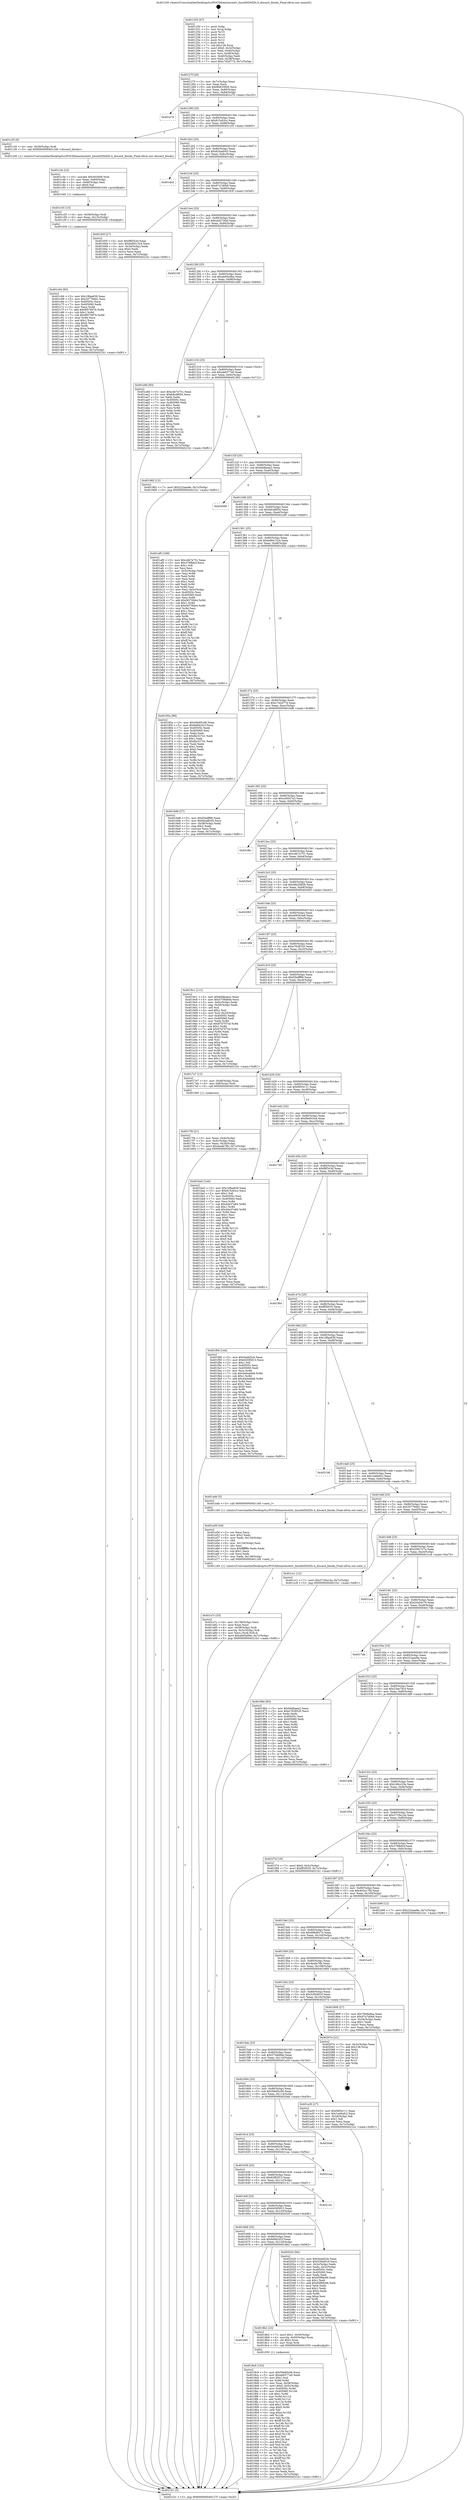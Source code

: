 digraph "0x401250" {
  label = "0x401250 (/mnt/c/Users/mathe/Desktop/tcc/POCII/binaries/extr_linuxfsf2fsf2fs.h_discard_blocks_Final-ollvm.out::main(0))"
  labelloc = "t"
  node[shape=record]

  Entry [label="",width=0.3,height=0.3,shape=circle,fillcolor=black,style=filled]
  "0x40127f" [label="{
     0x40127f [26]\l
     | [instrs]\l
     &nbsp;&nbsp;0x40127f \<+3\>: mov -0x7c(%rbp),%eax\l
     &nbsp;&nbsp;0x401282 \<+2\>: mov %eax,%ecx\l
     &nbsp;&nbsp;0x401284 \<+6\>: sub $0x8b833926,%ecx\l
     &nbsp;&nbsp;0x40128a \<+3\>: mov %eax,-0x80(%rbp)\l
     &nbsp;&nbsp;0x40128d \<+6\>: mov %ecx,-0x84(%rbp)\l
     &nbsp;&nbsp;0x401293 \<+6\>: je 0000000000401e70 \<main+0xc20\>\l
  }"]
  "0x401e70" [label="{
     0x401e70\l
  }", style=dashed]
  "0x401299" [label="{
     0x401299 [25]\l
     | [instrs]\l
     &nbsp;&nbsp;0x401299 \<+5\>: jmp 000000000040129e \<main+0x4e\>\l
     &nbsp;&nbsp;0x40129e \<+3\>: mov -0x80(%rbp),%eax\l
     &nbsp;&nbsp;0x4012a1 \<+5\>: sub $0x915c63cc,%eax\l
     &nbsp;&nbsp;0x4012a6 \<+6\>: mov %eax,-0x88(%rbp)\l
     &nbsp;&nbsp;0x4012ac \<+6\>: je 0000000000401c35 \<main+0x9e5\>\l
  }"]
  Exit [label="",width=0.3,height=0.3,shape=circle,fillcolor=black,style=filled,peripheries=2]
  "0x401c35" [label="{
     0x401c35 [9]\l
     | [instrs]\l
     &nbsp;&nbsp;0x401c35 \<+4\>: mov -0x58(%rbp),%rdi\l
     &nbsp;&nbsp;0x401c39 \<+5\>: call 0000000000401240 \<discard_blocks\>\l
     | [calls]\l
     &nbsp;&nbsp;0x401240 \{1\} (/mnt/c/Users/mathe/Desktop/tcc/POCII/binaries/extr_linuxfsf2fsf2fs.h_discard_blocks_Final-ollvm.out::discard_blocks)\l
  }"]
  "0x4012b2" [label="{
     0x4012b2 [25]\l
     | [instrs]\l
     &nbsp;&nbsp;0x4012b2 \<+5\>: jmp 00000000004012b7 \<main+0x67\>\l
     &nbsp;&nbsp;0x4012b7 \<+3\>: mov -0x80(%rbp),%eax\l
     &nbsp;&nbsp;0x4012ba \<+5\>: sub $0x924ad043,%eax\l
     &nbsp;&nbsp;0x4012bf \<+6\>: mov %eax,-0x8c(%rbp)\l
     &nbsp;&nbsp;0x4012c5 \<+6\>: je 0000000000401de2 \<main+0xb92\>\l
  }"]
  "0x401c64" [label="{
     0x401c64 [93]\l
     | [instrs]\l
     &nbsp;&nbsp;0x401c64 \<+5\>: mov $0x19faa839,%eax\l
     &nbsp;&nbsp;0x401c69 \<+5\>: mov $0x20778dd1,%esi\l
     &nbsp;&nbsp;0x401c6e \<+7\>: mov 0x40505c,%ecx\l
     &nbsp;&nbsp;0x401c75 \<+7\>: mov 0x405060,%edx\l
     &nbsp;&nbsp;0x401c7c \<+3\>: mov %ecx,%r8d\l
     &nbsp;&nbsp;0x401c7f \<+7\>: add $0xf957097b,%r8d\l
     &nbsp;&nbsp;0x401c86 \<+4\>: sub $0x1,%r8d\l
     &nbsp;&nbsp;0x401c8a \<+7\>: sub $0xf957097b,%r8d\l
     &nbsp;&nbsp;0x401c91 \<+4\>: imul %r8d,%ecx\l
     &nbsp;&nbsp;0x401c95 \<+3\>: and $0x1,%ecx\l
     &nbsp;&nbsp;0x401c98 \<+3\>: cmp $0x0,%ecx\l
     &nbsp;&nbsp;0x401c9b \<+4\>: sete %r9b\l
     &nbsp;&nbsp;0x401c9f \<+3\>: cmp $0xa,%edx\l
     &nbsp;&nbsp;0x401ca2 \<+4\>: setl %r10b\l
     &nbsp;&nbsp;0x401ca6 \<+3\>: mov %r9b,%r11b\l
     &nbsp;&nbsp;0x401ca9 \<+3\>: and %r10b,%r11b\l
     &nbsp;&nbsp;0x401cac \<+3\>: xor %r10b,%r9b\l
     &nbsp;&nbsp;0x401caf \<+3\>: or %r9b,%r11b\l
     &nbsp;&nbsp;0x401cb2 \<+4\>: test $0x1,%r11b\l
     &nbsp;&nbsp;0x401cb6 \<+3\>: cmovne %esi,%eax\l
     &nbsp;&nbsp;0x401cb9 \<+3\>: mov %eax,-0x7c(%rbp)\l
     &nbsp;&nbsp;0x401cbc \<+5\>: jmp 00000000004021b1 \<main+0xf61\>\l
  }"]
  "0x401de2" [label="{
     0x401de2\l
  }", style=dashed]
  "0x4012cb" [label="{
     0x4012cb [25]\l
     | [instrs]\l
     &nbsp;&nbsp;0x4012cb \<+5\>: jmp 00000000004012d0 \<main+0x80\>\l
     &nbsp;&nbsp;0x4012d0 \<+3\>: mov -0x80(%rbp),%eax\l
     &nbsp;&nbsp;0x4012d3 \<+5\>: sub $0x97a7d0b9,%eax\l
     &nbsp;&nbsp;0x4012d8 \<+6\>: mov %eax,-0x90(%rbp)\l
     &nbsp;&nbsp;0x4012de \<+6\>: je 000000000040183f \<main+0x5ef\>\l
  }"]
  "0x401c55" [label="{
     0x401c55 [15]\l
     | [instrs]\l
     &nbsp;&nbsp;0x401c55 \<+4\>: mov -0x58(%rbp),%rdi\l
     &nbsp;&nbsp;0x401c59 \<+6\>: mov %eax,-0x13c(%rbp)\l
     &nbsp;&nbsp;0x401c5f \<+5\>: call 0000000000401030 \<free@plt\>\l
     | [calls]\l
     &nbsp;&nbsp;0x401030 \{1\} (unknown)\l
  }"]
  "0x40183f" [label="{
     0x40183f [27]\l
     | [instrs]\l
     &nbsp;&nbsp;0x40183f \<+5\>: mov $0xf8f343d,%eax\l
     &nbsp;&nbsp;0x401844 \<+5\>: mov $0xbd941324,%ecx\l
     &nbsp;&nbsp;0x401849 \<+3\>: mov -0x34(%rbp),%edx\l
     &nbsp;&nbsp;0x40184c \<+3\>: cmp $0x0,%edx\l
     &nbsp;&nbsp;0x40184f \<+3\>: cmove %ecx,%eax\l
     &nbsp;&nbsp;0x401852 \<+3\>: mov %eax,-0x7c(%rbp)\l
     &nbsp;&nbsp;0x401855 \<+5\>: jmp 00000000004021b1 \<main+0xf61\>\l
  }"]
  "0x4012e4" [label="{
     0x4012e4 [25]\l
     | [instrs]\l
     &nbsp;&nbsp;0x4012e4 \<+5\>: jmp 00000000004012e9 \<main+0x99\>\l
     &nbsp;&nbsp;0x4012e9 \<+3\>: mov -0x80(%rbp),%eax\l
     &nbsp;&nbsp;0x4012ec \<+5\>: sub $0xa4427d4d,%eax\l
     &nbsp;&nbsp;0x4012f1 \<+6\>: mov %eax,-0x94(%rbp)\l
     &nbsp;&nbsp;0x4012f7 \<+6\>: je 000000000040216f \<main+0xf1f\>\l
  }"]
  "0x401c3e" [label="{
     0x401c3e [23]\l
     | [instrs]\l
     &nbsp;&nbsp;0x401c3e \<+10\>: movabs $0x4030d6,%rdi\l
     &nbsp;&nbsp;0x401c48 \<+3\>: mov %eax,-0x60(%rbp)\l
     &nbsp;&nbsp;0x401c4b \<+3\>: mov -0x60(%rbp),%esi\l
     &nbsp;&nbsp;0x401c4e \<+2\>: mov $0x0,%al\l
     &nbsp;&nbsp;0x401c50 \<+5\>: call 0000000000401040 \<printf@plt\>\l
     | [calls]\l
     &nbsp;&nbsp;0x401040 \{1\} (unknown)\l
  }"]
  "0x40216f" [label="{
     0x40216f\l
  }", style=dashed]
  "0x4012fd" [label="{
     0x4012fd [25]\l
     | [instrs]\l
     &nbsp;&nbsp;0x4012fd \<+5\>: jmp 0000000000401302 \<main+0xb2\>\l
     &nbsp;&nbsp;0x401302 \<+3\>: mov -0x80(%rbp),%eax\l
     &nbsp;&nbsp;0x401305 \<+5\>: sub $0xab05a0be,%eax\l
     &nbsp;&nbsp;0x40130a \<+6\>: mov %eax,-0x98(%rbp)\l
     &nbsp;&nbsp;0x401310 \<+6\>: je 0000000000401a9d \<main+0x84d\>\l
  }"]
  "0x401a7c" [label="{
     0x401a7c [33]\l
     | [instrs]\l
     &nbsp;&nbsp;0x401a7c \<+6\>: mov -0x138(%rbp),%ecx\l
     &nbsp;&nbsp;0x401a82 \<+3\>: imul %eax,%ecx\l
     &nbsp;&nbsp;0x401a85 \<+4\>: mov -0x58(%rbp),%rdi\l
     &nbsp;&nbsp;0x401a89 \<+4\>: movslq -0x5c(%rbp),%r8\l
     &nbsp;&nbsp;0x401a8d \<+4\>: mov %ecx,(%rdi,%r8,4)\l
     &nbsp;&nbsp;0x401a91 \<+7\>: movl $0xab05a0be,-0x7c(%rbp)\l
     &nbsp;&nbsp;0x401a98 \<+5\>: jmp 00000000004021b1 \<main+0xf61\>\l
  }"]
  "0x401a9d" [label="{
     0x401a9d [83]\l
     | [instrs]\l
     &nbsp;&nbsp;0x401a9d \<+5\>: mov $0xcdb7e751,%eax\l
     &nbsp;&nbsp;0x401aa2 \<+5\>: mov $0xb9cd6f54,%ecx\l
     &nbsp;&nbsp;0x401aa7 \<+2\>: xor %edx,%edx\l
     &nbsp;&nbsp;0x401aa9 \<+7\>: mov 0x40505c,%esi\l
     &nbsp;&nbsp;0x401ab0 \<+7\>: mov 0x405060,%edi\l
     &nbsp;&nbsp;0x401ab7 \<+3\>: sub $0x1,%edx\l
     &nbsp;&nbsp;0x401aba \<+3\>: mov %esi,%r8d\l
     &nbsp;&nbsp;0x401abd \<+3\>: add %edx,%r8d\l
     &nbsp;&nbsp;0x401ac0 \<+4\>: imul %r8d,%esi\l
     &nbsp;&nbsp;0x401ac4 \<+3\>: and $0x1,%esi\l
     &nbsp;&nbsp;0x401ac7 \<+3\>: cmp $0x0,%esi\l
     &nbsp;&nbsp;0x401aca \<+4\>: sete %r9b\l
     &nbsp;&nbsp;0x401ace \<+3\>: cmp $0xa,%edi\l
     &nbsp;&nbsp;0x401ad1 \<+4\>: setl %r10b\l
     &nbsp;&nbsp;0x401ad5 \<+3\>: mov %r9b,%r11b\l
     &nbsp;&nbsp;0x401ad8 \<+3\>: and %r10b,%r11b\l
     &nbsp;&nbsp;0x401adb \<+3\>: xor %r10b,%r9b\l
     &nbsp;&nbsp;0x401ade \<+3\>: or %r9b,%r11b\l
     &nbsp;&nbsp;0x401ae1 \<+4\>: test $0x1,%r11b\l
     &nbsp;&nbsp;0x401ae5 \<+3\>: cmovne %ecx,%eax\l
     &nbsp;&nbsp;0x401ae8 \<+3\>: mov %eax,-0x7c(%rbp)\l
     &nbsp;&nbsp;0x401aeb \<+5\>: jmp 00000000004021b1 \<main+0xf61\>\l
  }"]
  "0x401316" [label="{
     0x401316 [25]\l
     | [instrs]\l
     &nbsp;&nbsp;0x401316 \<+5\>: jmp 000000000040131b \<main+0xcb\>\l
     &nbsp;&nbsp;0x40131b \<+3\>: mov -0x80(%rbp),%eax\l
     &nbsp;&nbsp;0x40131e \<+5\>: sub $0xab6377a0,%eax\l
     &nbsp;&nbsp;0x401323 \<+6\>: mov %eax,-0x9c(%rbp)\l
     &nbsp;&nbsp;0x401329 \<+6\>: je 0000000000401962 \<main+0x712\>\l
  }"]
  "0x401a50" [label="{
     0x401a50 [44]\l
     | [instrs]\l
     &nbsp;&nbsp;0x401a50 \<+2\>: xor %ecx,%ecx\l
     &nbsp;&nbsp;0x401a52 \<+5\>: mov $0x2,%edx\l
     &nbsp;&nbsp;0x401a57 \<+6\>: mov %edx,-0x134(%rbp)\l
     &nbsp;&nbsp;0x401a5d \<+1\>: cltd\l
     &nbsp;&nbsp;0x401a5e \<+6\>: mov -0x134(%rbp),%esi\l
     &nbsp;&nbsp;0x401a64 \<+2\>: idiv %esi\l
     &nbsp;&nbsp;0x401a66 \<+6\>: imul $0xfffffffe,%edx,%edx\l
     &nbsp;&nbsp;0x401a6c \<+3\>: sub $0x1,%ecx\l
     &nbsp;&nbsp;0x401a6f \<+2\>: sub %ecx,%edx\l
     &nbsp;&nbsp;0x401a71 \<+6\>: mov %edx,-0x138(%rbp)\l
     &nbsp;&nbsp;0x401a77 \<+5\>: call 0000000000401160 \<next_i\>\l
     | [calls]\l
     &nbsp;&nbsp;0x401160 \{1\} (/mnt/c/Users/mathe/Desktop/tcc/POCII/binaries/extr_linuxfsf2fsf2fs.h_discard_blocks_Final-ollvm.out::next_i)\l
  }"]
  "0x401962" [label="{
     0x401962 [12]\l
     | [instrs]\l
     &nbsp;&nbsp;0x401962 \<+7\>: movl $0x222aae8e,-0x7c(%rbp)\l
     &nbsp;&nbsp;0x401969 \<+5\>: jmp 00000000004021b1 \<main+0xf61\>\l
  }"]
  "0x40132f" [label="{
     0x40132f [25]\l
     | [instrs]\l
     &nbsp;&nbsp;0x40132f \<+5\>: jmp 0000000000401334 \<main+0xe4\>\l
     &nbsp;&nbsp;0x401334 \<+3\>: mov -0x80(%rbp),%eax\l
     &nbsp;&nbsp;0x401337 \<+5\>: sub $0xb6dbaea2,%eax\l
     &nbsp;&nbsp;0x40133c \<+6\>: mov %eax,-0xa0(%rbp)\l
     &nbsp;&nbsp;0x401342 \<+6\>: je 00000000004020d9 \<main+0xe89\>\l
  }"]
  "0x4018c9" [label="{
     0x4018c9 [153]\l
     | [instrs]\l
     &nbsp;&nbsp;0x4018c9 \<+5\>: mov $0x59e85c06,%ecx\l
     &nbsp;&nbsp;0x4018ce \<+5\>: mov $0xab6377a0,%edx\l
     &nbsp;&nbsp;0x4018d3 \<+3\>: mov $0x1,%sil\l
     &nbsp;&nbsp;0x4018d6 \<+3\>: xor %r8d,%r8d\l
     &nbsp;&nbsp;0x4018d9 \<+4\>: mov %rax,-0x58(%rbp)\l
     &nbsp;&nbsp;0x4018dd \<+7\>: movl $0x0,-0x5c(%rbp)\l
     &nbsp;&nbsp;0x4018e4 \<+8\>: mov 0x40505c,%r9d\l
     &nbsp;&nbsp;0x4018ec \<+8\>: mov 0x405060,%r10d\l
     &nbsp;&nbsp;0x4018f4 \<+4\>: sub $0x1,%r8d\l
     &nbsp;&nbsp;0x4018f8 \<+3\>: mov %r9d,%r11d\l
     &nbsp;&nbsp;0x4018fb \<+3\>: add %r8d,%r11d\l
     &nbsp;&nbsp;0x4018fe \<+4\>: imul %r11d,%r9d\l
     &nbsp;&nbsp;0x401902 \<+4\>: and $0x1,%r9d\l
     &nbsp;&nbsp;0x401906 \<+4\>: cmp $0x0,%r9d\l
     &nbsp;&nbsp;0x40190a \<+3\>: sete %bl\l
     &nbsp;&nbsp;0x40190d \<+4\>: cmp $0xa,%r10d\l
     &nbsp;&nbsp;0x401911 \<+4\>: setl %r14b\l
     &nbsp;&nbsp;0x401915 \<+3\>: mov %bl,%r15b\l
     &nbsp;&nbsp;0x401918 \<+4\>: xor $0xff,%r15b\l
     &nbsp;&nbsp;0x40191c \<+3\>: mov %r14b,%r12b\l
     &nbsp;&nbsp;0x40191f \<+4\>: xor $0xff,%r12b\l
     &nbsp;&nbsp;0x401923 \<+4\>: xor $0x0,%sil\l
     &nbsp;&nbsp;0x401927 \<+3\>: mov %r15b,%r13b\l
     &nbsp;&nbsp;0x40192a \<+4\>: and $0x0,%r13b\l
     &nbsp;&nbsp;0x40192e \<+3\>: and %sil,%bl\l
     &nbsp;&nbsp;0x401931 \<+3\>: mov %r12b,%al\l
     &nbsp;&nbsp;0x401934 \<+2\>: and $0x0,%al\l
     &nbsp;&nbsp;0x401936 \<+3\>: and %sil,%r14b\l
     &nbsp;&nbsp;0x401939 \<+3\>: or %bl,%r13b\l
     &nbsp;&nbsp;0x40193c \<+3\>: or %r14b,%al\l
     &nbsp;&nbsp;0x40193f \<+3\>: xor %al,%r13b\l
     &nbsp;&nbsp;0x401942 \<+3\>: or %r12b,%r15b\l
     &nbsp;&nbsp;0x401945 \<+4\>: xor $0xff,%r15b\l
     &nbsp;&nbsp;0x401949 \<+4\>: or $0x0,%sil\l
     &nbsp;&nbsp;0x40194d \<+3\>: and %sil,%r15b\l
     &nbsp;&nbsp;0x401950 \<+3\>: or %r15b,%r13b\l
     &nbsp;&nbsp;0x401953 \<+4\>: test $0x1,%r13b\l
     &nbsp;&nbsp;0x401957 \<+3\>: cmovne %edx,%ecx\l
     &nbsp;&nbsp;0x40195a \<+3\>: mov %ecx,-0x7c(%rbp)\l
     &nbsp;&nbsp;0x40195d \<+5\>: jmp 00000000004021b1 \<main+0xf61\>\l
  }"]
  "0x4020d9" [label="{
     0x4020d9\l
  }", style=dashed]
  "0x401348" [label="{
     0x401348 [25]\l
     | [instrs]\l
     &nbsp;&nbsp;0x401348 \<+5\>: jmp 000000000040134d \<main+0xfd\>\l
     &nbsp;&nbsp;0x40134d \<+3\>: mov -0x80(%rbp),%eax\l
     &nbsp;&nbsp;0x401350 \<+5\>: sub $0xb9cd6f54,%eax\l
     &nbsp;&nbsp;0x401355 \<+6\>: mov %eax,-0xa4(%rbp)\l
     &nbsp;&nbsp;0x40135b \<+6\>: je 0000000000401af0 \<main+0x8a0\>\l
  }"]
  "0x401681" [label="{
     0x401681\l
  }", style=dashed]
  "0x401af0" [label="{
     0x401af0 [169]\l
     | [instrs]\l
     &nbsp;&nbsp;0x401af0 \<+5\>: mov $0xcdb7e751,%eax\l
     &nbsp;&nbsp;0x401af5 \<+5\>: mov $0x378fb6cf,%ecx\l
     &nbsp;&nbsp;0x401afa \<+2\>: mov $0x1,%dl\l
     &nbsp;&nbsp;0x401afc \<+2\>: xor %esi,%esi\l
     &nbsp;&nbsp;0x401afe \<+3\>: mov -0x5c(%rbp),%edi\l
     &nbsp;&nbsp;0x401b01 \<+3\>: mov %esi,%r8d\l
     &nbsp;&nbsp;0x401b04 \<+3\>: sub %edi,%r8d\l
     &nbsp;&nbsp;0x401b07 \<+2\>: mov %esi,%edi\l
     &nbsp;&nbsp;0x401b09 \<+3\>: sub $0x1,%edi\l
     &nbsp;&nbsp;0x401b0c \<+3\>: add %edi,%r8d\l
     &nbsp;&nbsp;0x401b0f \<+3\>: sub %r8d,%esi\l
     &nbsp;&nbsp;0x401b12 \<+3\>: mov %esi,-0x5c(%rbp)\l
     &nbsp;&nbsp;0x401b15 \<+7\>: mov 0x40505c,%esi\l
     &nbsp;&nbsp;0x401b1c \<+7\>: mov 0x405060,%edi\l
     &nbsp;&nbsp;0x401b23 \<+3\>: mov %esi,%r8d\l
     &nbsp;&nbsp;0x401b26 \<+7\>: add $0xf4570bb4,%r8d\l
     &nbsp;&nbsp;0x401b2d \<+4\>: sub $0x1,%r8d\l
     &nbsp;&nbsp;0x401b31 \<+7\>: sub $0xf4570bb4,%r8d\l
     &nbsp;&nbsp;0x401b38 \<+4\>: imul %r8d,%esi\l
     &nbsp;&nbsp;0x401b3c \<+3\>: and $0x1,%esi\l
     &nbsp;&nbsp;0x401b3f \<+3\>: cmp $0x0,%esi\l
     &nbsp;&nbsp;0x401b42 \<+4\>: sete %r9b\l
     &nbsp;&nbsp;0x401b46 \<+3\>: cmp $0xa,%edi\l
     &nbsp;&nbsp;0x401b49 \<+4\>: setl %r10b\l
     &nbsp;&nbsp;0x401b4d \<+3\>: mov %r9b,%r11b\l
     &nbsp;&nbsp;0x401b50 \<+4\>: xor $0xff,%r11b\l
     &nbsp;&nbsp;0x401b54 \<+3\>: mov %r10b,%bl\l
     &nbsp;&nbsp;0x401b57 \<+3\>: xor $0xff,%bl\l
     &nbsp;&nbsp;0x401b5a \<+3\>: xor $0x1,%dl\l
     &nbsp;&nbsp;0x401b5d \<+3\>: mov %r11b,%r14b\l
     &nbsp;&nbsp;0x401b60 \<+4\>: and $0xff,%r14b\l
     &nbsp;&nbsp;0x401b64 \<+3\>: and %dl,%r9b\l
     &nbsp;&nbsp;0x401b67 \<+3\>: mov %bl,%r15b\l
     &nbsp;&nbsp;0x401b6a \<+4\>: and $0xff,%r15b\l
     &nbsp;&nbsp;0x401b6e \<+3\>: and %dl,%r10b\l
     &nbsp;&nbsp;0x401b71 \<+3\>: or %r9b,%r14b\l
     &nbsp;&nbsp;0x401b74 \<+3\>: or %r10b,%r15b\l
     &nbsp;&nbsp;0x401b77 \<+3\>: xor %r15b,%r14b\l
     &nbsp;&nbsp;0x401b7a \<+3\>: or %bl,%r11b\l
     &nbsp;&nbsp;0x401b7d \<+4\>: xor $0xff,%r11b\l
     &nbsp;&nbsp;0x401b81 \<+3\>: or $0x1,%dl\l
     &nbsp;&nbsp;0x401b84 \<+3\>: and %dl,%r11b\l
     &nbsp;&nbsp;0x401b87 \<+3\>: or %r11b,%r14b\l
     &nbsp;&nbsp;0x401b8a \<+4\>: test $0x1,%r14b\l
     &nbsp;&nbsp;0x401b8e \<+3\>: cmovne %ecx,%eax\l
     &nbsp;&nbsp;0x401b91 \<+3\>: mov %eax,-0x7c(%rbp)\l
     &nbsp;&nbsp;0x401b94 \<+5\>: jmp 00000000004021b1 \<main+0xf61\>\l
  }"]
  "0x401361" [label="{
     0x401361 [25]\l
     | [instrs]\l
     &nbsp;&nbsp;0x401361 \<+5\>: jmp 0000000000401366 \<main+0x116\>\l
     &nbsp;&nbsp;0x401366 \<+3\>: mov -0x80(%rbp),%eax\l
     &nbsp;&nbsp;0x401369 \<+5\>: sub $0xbd941324,%eax\l
     &nbsp;&nbsp;0x40136e \<+6\>: mov %eax,-0xa8(%rbp)\l
     &nbsp;&nbsp;0x401374 \<+6\>: je 000000000040185a \<main+0x60a\>\l
  }"]
  "0x4018b2" [label="{
     0x4018b2 [23]\l
     | [instrs]\l
     &nbsp;&nbsp;0x4018b2 \<+7\>: movl $0x1,-0x50(%rbp)\l
     &nbsp;&nbsp;0x4018b9 \<+4\>: movslq -0x50(%rbp),%rax\l
     &nbsp;&nbsp;0x4018bd \<+4\>: shl $0x2,%rax\l
     &nbsp;&nbsp;0x4018c1 \<+3\>: mov %rax,%rdi\l
     &nbsp;&nbsp;0x4018c4 \<+5\>: call 0000000000401050 \<malloc@plt\>\l
     | [calls]\l
     &nbsp;&nbsp;0x401050 \{1\} (unknown)\l
  }"]
  "0x40185a" [label="{
     0x40185a [88]\l
     | [instrs]\l
     &nbsp;&nbsp;0x40185a \<+5\>: mov $0x59e85c06,%eax\l
     &nbsp;&nbsp;0x40185f \<+5\>: mov $0x6d942d1f,%ecx\l
     &nbsp;&nbsp;0x401864 \<+7\>: mov 0x40505c,%edx\l
     &nbsp;&nbsp;0x40186b \<+7\>: mov 0x405060,%esi\l
     &nbsp;&nbsp;0x401872 \<+2\>: mov %edx,%edi\l
     &nbsp;&nbsp;0x401874 \<+6\>: sub $0xfbc527e1,%edi\l
     &nbsp;&nbsp;0x40187a \<+3\>: sub $0x1,%edi\l
     &nbsp;&nbsp;0x40187d \<+6\>: add $0xfbc527e1,%edi\l
     &nbsp;&nbsp;0x401883 \<+3\>: imul %edi,%edx\l
     &nbsp;&nbsp;0x401886 \<+3\>: and $0x1,%edx\l
     &nbsp;&nbsp;0x401889 \<+3\>: cmp $0x0,%edx\l
     &nbsp;&nbsp;0x40188c \<+4\>: sete %r8b\l
     &nbsp;&nbsp;0x401890 \<+3\>: cmp $0xa,%esi\l
     &nbsp;&nbsp;0x401893 \<+4\>: setl %r9b\l
     &nbsp;&nbsp;0x401897 \<+3\>: mov %r8b,%r10b\l
     &nbsp;&nbsp;0x40189a \<+3\>: and %r9b,%r10b\l
     &nbsp;&nbsp;0x40189d \<+3\>: xor %r9b,%r8b\l
     &nbsp;&nbsp;0x4018a0 \<+3\>: or %r8b,%r10b\l
     &nbsp;&nbsp;0x4018a3 \<+4\>: test $0x1,%r10b\l
     &nbsp;&nbsp;0x4018a7 \<+3\>: cmovne %ecx,%eax\l
     &nbsp;&nbsp;0x4018aa \<+3\>: mov %eax,-0x7c(%rbp)\l
     &nbsp;&nbsp;0x4018ad \<+5\>: jmp 00000000004021b1 \<main+0xf61\>\l
  }"]
  "0x40137a" [label="{
     0x40137a [25]\l
     | [instrs]\l
     &nbsp;&nbsp;0x40137a \<+5\>: jmp 000000000040137f \<main+0x12f\>\l
     &nbsp;&nbsp;0x40137f \<+3\>: mov -0x80(%rbp),%eax\l
     &nbsp;&nbsp;0x401382 \<+5\>: sub $0xc7d2d77d,%eax\l
     &nbsp;&nbsp;0x401387 \<+6\>: mov %eax,-0xac(%rbp)\l
     &nbsp;&nbsp;0x40138d \<+6\>: je 00000000004016d6 \<main+0x486\>\l
  }"]
  "0x401668" [label="{
     0x401668 [25]\l
     | [instrs]\l
     &nbsp;&nbsp;0x401668 \<+5\>: jmp 000000000040166d \<main+0x41d\>\l
     &nbsp;&nbsp;0x40166d \<+3\>: mov -0x80(%rbp),%eax\l
     &nbsp;&nbsp;0x401670 \<+5\>: sub $0x6d942d1f,%eax\l
     &nbsp;&nbsp;0x401675 \<+6\>: mov %eax,-0x124(%rbp)\l
     &nbsp;&nbsp;0x40167b \<+6\>: je 00000000004018b2 \<main+0x662\>\l
  }"]
  "0x4016d6" [label="{
     0x4016d6 [27]\l
     | [instrs]\l
     &nbsp;&nbsp;0x4016d6 \<+5\>: mov $0xf2bdff86,%eax\l
     &nbsp;&nbsp;0x4016db \<+5\>: mov $0x6eedfc05,%ecx\l
     &nbsp;&nbsp;0x4016e0 \<+3\>: mov -0x38(%rbp),%edx\l
     &nbsp;&nbsp;0x4016e3 \<+3\>: cmp $0x2,%edx\l
     &nbsp;&nbsp;0x4016e6 \<+3\>: cmovne %ecx,%eax\l
     &nbsp;&nbsp;0x4016e9 \<+3\>: mov %eax,-0x7c(%rbp)\l
     &nbsp;&nbsp;0x4016ec \<+5\>: jmp 00000000004021b1 \<main+0xf61\>\l
  }"]
  "0x401393" [label="{
     0x401393 [25]\l
     | [instrs]\l
     &nbsp;&nbsp;0x401393 \<+5\>: jmp 0000000000401398 \<main+0x148\>\l
     &nbsp;&nbsp;0x401398 \<+3\>: mov -0x80(%rbp),%eax\l
     &nbsp;&nbsp;0x40139b \<+5\>: sub $0xcd5647a3,%eax\l
     &nbsp;&nbsp;0x4013a0 \<+6\>: mov %eax,-0xb0(%rbp)\l
     &nbsp;&nbsp;0x4013a6 \<+6\>: je 0000000000401f6c \<main+0xd1c\>\l
  }"]
  "0x4021b1" [label="{
     0x4021b1 [5]\l
     | [instrs]\l
     &nbsp;&nbsp;0x4021b1 \<+5\>: jmp 000000000040127f \<main+0x2f\>\l
  }"]
  "0x401250" [label="{
     0x401250 [47]\l
     | [instrs]\l
     &nbsp;&nbsp;0x401250 \<+1\>: push %rbp\l
     &nbsp;&nbsp;0x401251 \<+3\>: mov %rsp,%rbp\l
     &nbsp;&nbsp;0x401254 \<+2\>: push %r15\l
     &nbsp;&nbsp;0x401256 \<+2\>: push %r14\l
     &nbsp;&nbsp;0x401258 \<+2\>: push %r13\l
     &nbsp;&nbsp;0x40125a \<+2\>: push %r12\l
     &nbsp;&nbsp;0x40125c \<+1\>: push %rbx\l
     &nbsp;&nbsp;0x40125d \<+7\>: sub $0x128,%rsp\l
     &nbsp;&nbsp;0x401264 \<+7\>: movl $0x0,-0x3c(%rbp)\l
     &nbsp;&nbsp;0x40126b \<+3\>: mov %edi,-0x40(%rbp)\l
     &nbsp;&nbsp;0x40126e \<+4\>: mov %rsi,-0x48(%rbp)\l
     &nbsp;&nbsp;0x401272 \<+3\>: mov -0x40(%rbp),%edi\l
     &nbsp;&nbsp;0x401275 \<+3\>: mov %edi,-0x38(%rbp)\l
     &nbsp;&nbsp;0x401278 \<+7\>: movl $0xc7d2d77d,-0x7c(%rbp)\l
  }"]
  "0x402020" [label="{
     0x402020 [94]\l
     | [instrs]\l
     &nbsp;&nbsp;0x402020 \<+5\>: mov $0x5eebf2cb,%eax\l
     &nbsp;&nbsp;0x402025 \<+5\>: mov $0x52f44916,%ecx\l
     &nbsp;&nbsp;0x40202a \<+3\>: mov -0x3c(%rbp),%edx\l
     &nbsp;&nbsp;0x40202d \<+3\>: mov %edx,-0x2c(%rbp)\l
     &nbsp;&nbsp;0x402030 \<+7\>: mov 0x40505c,%edx\l
     &nbsp;&nbsp;0x402037 \<+7\>: mov 0x405060,%esi\l
     &nbsp;&nbsp;0x40203e \<+2\>: mov %edx,%edi\l
     &nbsp;&nbsp;0x402040 \<+6\>: sub $0x95f68c66,%edi\l
     &nbsp;&nbsp;0x402046 \<+3\>: sub $0x1,%edi\l
     &nbsp;&nbsp;0x402049 \<+6\>: add $0x95f68c66,%edi\l
     &nbsp;&nbsp;0x40204f \<+3\>: imul %edi,%edx\l
     &nbsp;&nbsp;0x402052 \<+3\>: and $0x1,%edx\l
     &nbsp;&nbsp;0x402055 \<+3\>: cmp $0x0,%edx\l
     &nbsp;&nbsp;0x402058 \<+4\>: sete %r8b\l
     &nbsp;&nbsp;0x40205c \<+3\>: cmp $0xa,%esi\l
     &nbsp;&nbsp;0x40205f \<+4\>: setl %r9b\l
     &nbsp;&nbsp;0x402063 \<+3\>: mov %r8b,%r10b\l
     &nbsp;&nbsp;0x402066 \<+3\>: and %r9b,%r10b\l
     &nbsp;&nbsp;0x402069 \<+3\>: xor %r9b,%r8b\l
     &nbsp;&nbsp;0x40206c \<+3\>: or %r8b,%r10b\l
     &nbsp;&nbsp;0x40206f \<+4\>: test $0x1,%r10b\l
     &nbsp;&nbsp;0x402073 \<+3\>: cmovne %ecx,%eax\l
     &nbsp;&nbsp;0x402076 \<+3\>: mov %eax,-0x7c(%rbp)\l
     &nbsp;&nbsp;0x402079 \<+5\>: jmp 00000000004021b1 \<main+0xf61\>\l
  }"]
  "0x401f6c" [label="{
     0x401f6c\l
  }", style=dashed]
  "0x4013ac" [label="{
     0x4013ac [25]\l
     | [instrs]\l
     &nbsp;&nbsp;0x4013ac \<+5\>: jmp 00000000004013b1 \<main+0x161\>\l
     &nbsp;&nbsp;0x4013b1 \<+3\>: mov -0x80(%rbp),%eax\l
     &nbsp;&nbsp;0x4013b4 \<+5\>: sub $0xcdb7e751,%eax\l
     &nbsp;&nbsp;0x4013b9 \<+6\>: mov %eax,-0xb4(%rbp)\l
     &nbsp;&nbsp;0x4013bf \<+6\>: je 00000000004020e5 \<main+0xe95\>\l
  }"]
  "0x40164f" [label="{
     0x40164f [25]\l
     | [instrs]\l
     &nbsp;&nbsp;0x40164f \<+5\>: jmp 0000000000401654 \<main+0x404\>\l
     &nbsp;&nbsp;0x401654 \<+3\>: mov -0x80(%rbp),%eax\l
     &nbsp;&nbsp;0x401657 \<+5\>: sub $0x64595813,%eax\l
     &nbsp;&nbsp;0x40165c \<+6\>: mov %eax,-0x120(%rbp)\l
     &nbsp;&nbsp;0x401662 \<+6\>: je 0000000000402020 \<main+0xdd0\>\l
  }"]
  "0x4020e5" [label="{
     0x4020e5\l
  }", style=dashed]
  "0x4013c5" [label="{
     0x4013c5 [25]\l
     | [instrs]\l
     &nbsp;&nbsp;0x4013c5 \<+5\>: jmp 00000000004013ca \<main+0x17a\>\l
     &nbsp;&nbsp;0x4013ca \<+3\>: mov -0x80(%rbp),%eax\l
     &nbsp;&nbsp;0x4013cd \<+5\>: sub $0xd8a2982b,%eax\l
     &nbsp;&nbsp;0x4013d2 \<+6\>: mov %eax,-0xb8(%rbp)\l
     &nbsp;&nbsp;0x4013d8 \<+6\>: je 0000000000402093 \<main+0xe43\>\l
  }"]
  "0x402141" [label="{
     0x402141\l
  }", style=dashed]
  "0x402093" [label="{
     0x402093\l
  }", style=dashed]
  "0x4013de" [label="{
     0x4013de [25]\l
     | [instrs]\l
     &nbsp;&nbsp;0x4013de \<+5\>: jmp 00000000004013e3 \<main+0x193\>\l
     &nbsp;&nbsp;0x4013e3 \<+3\>: mov -0x80(%rbp),%eax\l
     &nbsp;&nbsp;0x4013e6 \<+5\>: sub $0xe693b3a8,%eax\l
     &nbsp;&nbsp;0x4013eb \<+6\>: mov %eax,-0xbc(%rbp)\l
     &nbsp;&nbsp;0x4013f1 \<+6\>: je 0000000000401dfd \<main+0xbad\>\l
  }"]
  "0x401636" [label="{
     0x401636 [25]\l
     | [instrs]\l
     &nbsp;&nbsp;0x401636 \<+5\>: jmp 000000000040163b \<main+0x3eb\>\l
     &nbsp;&nbsp;0x40163b \<+3\>: mov -0x80(%rbp),%eax\l
     &nbsp;&nbsp;0x40163e \<+5\>: sub $0x62f63f13,%eax\l
     &nbsp;&nbsp;0x401643 \<+6\>: mov %eax,-0x11c(%rbp)\l
     &nbsp;&nbsp;0x401649 \<+6\>: je 0000000000402141 \<main+0xef1\>\l
  }"]
  "0x401dfd" [label="{
     0x401dfd\l
  }", style=dashed]
  "0x4013f7" [label="{
     0x4013f7 [25]\l
     | [instrs]\l
     &nbsp;&nbsp;0x4013f7 \<+5\>: jmp 00000000004013fc \<main+0x1ac\>\l
     &nbsp;&nbsp;0x4013fc \<+3\>: mov -0x80(%rbp),%eax\l
     &nbsp;&nbsp;0x4013ff \<+5\>: sub $0xe7628520,%eax\l
     &nbsp;&nbsp;0x401404 \<+6\>: mov %eax,-0xc0(%rbp)\l
     &nbsp;&nbsp;0x40140a \<+6\>: je 00000000004019c1 \<main+0x771\>\l
  }"]
  "0x4021aa" [label="{
     0x4021aa\l
  }", style=dashed]
  "0x4019c1" [label="{
     0x4019c1 [111]\l
     | [instrs]\l
     &nbsp;&nbsp;0x4019c1 \<+5\>: mov $0xb6dbaea2,%eax\l
     &nbsp;&nbsp;0x4019c6 \<+5\>: mov $0x5758d8de,%ecx\l
     &nbsp;&nbsp;0x4019cb \<+3\>: mov -0x5c(%rbp),%edx\l
     &nbsp;&nbsp;0x4019ce \<+3\>: cmp -0x50(%rbp),%edx\l
     &nbsp;&nbsp;0x4019d1 \<+4\>: setl %sil\l
     &nbsp;&nbsp;0x4019d5 \<+4\>: and $0x1,%sil\l
     &nbsp;&nbsp;0x4019d9 \<+4\>: mov %sil,-0x2d(%rbp)\l
     &nbsp;&nbsp;0x4019dd \<+7\>: mov 0x40505c,%edx\l
     &nbsp;&nbsp;0x4019e4 \<+7\>: mov 0x405060,%edi\l
     &nbsp;&nbsp;0x4019eb \<+3\>: mov %edx,%r8d\l
     &nbsp;&nbsp;0x4019ee \<+7\>: sub $0x97d707cd,%r8d\l
     &nbsp;&nbsp;0x4019f5 \<+4\>: sub $0x1,%r8d\l
     &nbsp;&nbsp;0x4019f9 \<+7\>: add $0x97d707cd,%r8d\l
     &nbsp;&nbsp;0x401a00 \<+4\>: imul %r8d,%edx\l
     &nbsp;&nbsp;0x401a04 \<+3\>: and $0x1,%edx\l
     &nbsp;&nbsp;0x401a07 \<+3\>: cmp $0x0,%edx\l
     &nbsp;&nbsp;0x401a0a \<+4\>: sete %sil\l
     &nbsp;&nbsp;0x401a0e \<+3\>: cmp $0xa,%edi\l
     &nbsp;&nbsp;0x401a11 \<+4\>: setl %r9b\l
     &nbsp;&nbsp;0x401a15 \<+3\>: mov %sil,%r10b\l
     &nbsp;&nbsp;0x401a18 \<+3\>: and %r9b,%r10b\l
     &nbsp;&nbsp;0x401a1b \<+3\>: xor %r9b,%sil\l
     &nbsp;&nbsp;0x401a1e \<+3\>: or %sil,%r10b\l
     &nbsp;&nbsp;0x401a21 \<+4\>: test $0x1,%r10b\l
     &nbsp;&nbsp;0x401a25 \<+3\>: cmovne %ecx,%eax\l
     &nbsp;&nbsp;0x401a28 \<+3\>: mov %eax,-0x7c(%rbp)\l
     &nbsp;&nbsp;0x401a2b \<+5\>: jmp 00000000004021b1 \<main+0xf61\>\l
  }"]
  "0x401410" [label="{
     0x401410 [25]\l
     | [instrs]\l
     &nbsp;&nbsp;0x401410 \<+5\>: jmp 0000000000401415 \<main+0x1c5\>\l
     &nbsp;&nbsp;0x401415 \<+3\>: mov -0x80(%rbp),%eax\l
     &nbsp;&nbsp;0x401418 \<+5\>: sub $0xf2bdff86,%eax\l
     &nbsp;&nbsp;0x40141d \<+6\>: mov %eax,-0xc4(%rbp)\l
     &nbsp;&nbsp;0x401423 \<+6\>: je 00000000004017e7 \<main+0x597\>\l
  }"]
  "0x40161d" [label="{
     0x40161d [25]\l
     | [instrs]\l
     &nbsp;&nbsp;0x40161d \<+5\>: jmp 0000000000401622 \<main+0x3d2\>\l
     &nbsp;&nbsp;0x401622 \<+3\>: mov -0x80(%rbp),%eax\l
     &nbsp;&nbsp;0x401625 \<+5\>: sub $0x5eebf2cb,%eax\l
     &nbsp;&nbsp;0x40162a \<+6\>: mov %eax,-0x118(%rbp)\l
     &nbsp;&nbsp;0x401630 \<+6\>: je 00000000004021aa \<main+0xf5a\>\l
  }"]
  "0x4017e7" [label="{
     0x4017e7 [13]\l
     | [instrs]\l
     &nbsp;&nbsp;0x4017e7 \<+4\>: mov -0x48(%rbp),%rax\l
     &nbsp;&nbsp;0x4017eb \<+4\>: mov 0x8(%rax),%rdi\l
     &nbsp;&nbsp;0x4017ef \<+5\>: call 0000000000401060 \<atoi@plt\>\l
     | [calls]\l
     &nbsp;&nbsp;0x401060 \{1\} (unknown)\l
  }"]
  "0x401429" [label="{
     0x401429 [25]\l
     | [instrs]\l
     &nbsp;&nbsp;0x401429 \<+5\>: jmp 000000000040142e \<main+0x1de\>\l
     &nbsp;&nbsp;0x40142e \<+3\>: mov -0x80(%rbp),%eax\l
     &nbsp;&nbsp;0x401431 \<+5\>: sub $0xf4f54111,%eax\l
     &nbsp;&nbsp;0x401436 \<+6\>: mov %eax,-0xc8(%rbp)\l
     &nbsp;&nbsp;0x40143c \<+6\>: je 0000000000401ba5 \<main+0x955\>\l
  }"]
  "0x4017f4" [label="{
     0x4017f4 [21]\l
     | [instrs]\l
     &nbsp;&nbsp;0x4017f4 \<+3\>: mov %eax,-0x4c(%rbp)\l
     &nbsp;&nbsp;0x4017f7 \<+3\>: mov -0x4c(%rbp),%eax\l
     &nbsp;&nbsp;0x4017fa \<+3\>: mov %eax,-0x34(%rbp)\l
     &nbsp;&nbsp;0x4017fd \<+7\>: movl $0x4eafa78b,-0x7c(%rbp)\l
     &nbsp;&nbsp;0x401804 \<+5\>: jmp 00000000004021b1 \<main+0xf61\>\l
  }"]
  "0x4020ab" [label="{
     0x4020ab\l
  }", style=dashed]
  "0x401ba5" [label="{
     0x401ba5 [144]\l
     | [instrs]\l
     &nbsp;&nbsp;0x401ba5 \<+5\>: mov $0x19faa839,%eax\l
     &nbsp;&nbsp;0x401baa \<+5\>: mov $0x915c63cc,%ecx\l
     &nbsp;&nbsp;0x401baf \<+2\>: mov $0x1,%dl\l
     &nbsp;&nbsp;0x401bb1 \<+7\>: mov 0x40505c,%esi\l
     &nbsp;&nbsp;0x401bb8 \<+7\>: mov 0x405060,%edi\l
     &nbsp;&nbsp;0x401bbf \<+3\>: mov %esi,%r8d\l
     &nbsp;&nbsp;0x401bc2 \<+7\>: sub $0x44a37a84,%r8d\l
     &nbsp;&nbsp;0x401bc9 \<+4\>: sub $0x1,%r8d\l
     &nbsp;&nbsp;0x401bcd \<+7\>: add $0x44a37a84,%r8d\l
     &nbsp;&nbsp;0x401bd4 \<+4\>: imul %r8d,%esi\l
     &nbsp;&nbsp;0x401bd8 \<+3\>: and $0x1,%esi\l
     &nbsp;&nbsp;0x401bdb \<+3\>: cmp $0x0,%esi\l
     &nbsp;&nbsp;0x401bde \<+4\>: sete %r9b\l
     &nbsp;&nbsp;0x401be2 \<+3\>: cmp $0xa,%edi\l
     &nbsp;&nbsp;0x401be5 \<+4\>: setl %r10b\l
     &nbsp;&nbsp;0x401be9 \<+3\>: mov %r9b,%r11b\l
     &nbsp;&nbsp;0x401bec \<+4\>: xor $0xff,%r11b\l
     &nbsp;&nbsp;0x401bf0 \<+3\>: mov %r10b,%bl\l
     &nbsp;&nbsp;0x401bf3 \<+3\>: xor $0xff,%bl\l
     &nbsp;&nbsp;0x401bf6 \<+3\>: xor $0x0,%dl\l
     &nbsp;&nbsp;0x401bf9 \<+3\>: mov %r11b,%r14b\l
     &nbsp;&nbsp;0x401bfc \<+4\>: and $0x0,%r14b\l
     &nbsp;&nbsp;0x401c00 \<+3\>: and %dl,%r9b\l
     &nbsp;&nbsp;0x401c03 \<+3\>: mov %bl,%r15b\l
     &nbsp;&nbsp;0x401c06 \<+4\>: and $0x0,%r15b\l
     &nbsp;&nbsp;0x401c0a \<+3\>: and %dl,%r10b\l
     &nbsp;&nbsp;0x401c0d \<+3\>: or %r9b,%r14b\l
     &nbsp;&nbsp;0x401c10 \<+3\>: or %r10b,%r15b\l
     &nbsp;&nbsp;0x401c13 \<+3\>: xor %r15b,%r14b\l
     &nbsp;&nbsp;0x401c16 \<+3\>: or %bl,%r11b\l
     &nbsp;&nbsp;0x401c19 \<+4\>: xor $0xff,%r11b\l
     &nbsp;&nbsp;0x401c1d \<+3\>: or $0x0,%dl\l
     &nbsp;&nbsp;0x401c20 \<+3\>: and %dl,%r11b\l
     &nbsp;&nbsp;0x401c23 \<+3\>: or %r11b,%r14b\l
     &nbsp;&nbsp;0x401c26 \<+4\>: test $0x1,%r14b\l
     &nbsp;&nbsp;0x401c2a \<+3\>: cmovne %ecx,%eax\l
     &nbsp;&nbsp;0x401c2d \<+3\>: mov %eax,-0x7c(%rbp)\l
     &nbsp;&nbsp;0x401c30 \<+5\>: jmp 00000000004021b1 \<main+0xf61\>\l
  }"]
  "0x401442" [label="{
     0x401442 [25]\l
     | [instrs]\l
     &nbsp;&nbsp;0x401442 \<+5\>: jmp 0000000000401447 \<main+0x1f7\>\l
     &nbsp;&nbsp;0x401447 \<+3\>: mov -0x80(%rbp),%eax\l
     &nbsp;&nbsp;0x40144a \<+5\>: sub $0xf9e833a4,%eax\l
     &nbsp;&nbsp;0x40144f \<+6\>: mov %eax,-0xcc(%rbp)\l
     &nbsp;&nbsp;0x401455 \<+6\>: je 0000000000401749 \<main+0x4f9\>\l
  }"]
  "0x401604" [label="{
     0x401604 [25]\l
     | [instrs]\l
     &nbsp;&nbsp;0x401604 \<+5\>: jmp 0000000000401609 \<main+0x3b9\>\l
     &nbsp;&nbsp;0x401609 \<+3\>: mov -0x80(%rbp),%eax\l
     &nbsp;&nbsp;0x40160c \<+5\>: sub $0x59e85c06,%eax\l
     &nbsp;&nbsp;0x401611 \<+6\>: mov %eax,-0x114(%rbp)\l
     &nbsp;&nbsp;0x401617 \<+6\>: je 00000000004020ab \<main+0xe5b\>\l
  }"]
  "0x401749" [label="{
     0x401749\l
  }", style=dashed]
  "0x40145b" [label="{
     0x40145b [25]\l
     | [instrs]\l
     &nbsp;&nbsp;0x40145b \<+5\>: jmp 0000000000401460 \<main+0x210\>\l
     &nbsp;&nbsp;0x401460 \<+3\>: mov -0x80(%rbp),%eax\l
     &nbsp;&nbsp;0x401463 \<+5\>: sub $0xf8f343d,%eax\l
     &nbsp;&nbsp;0x401468 \<+6\>: mov %eax,-0xd0(%rbp)\l
     &nbsp;&nbsp;0x40146e \<+6\>: je 0000000000401f60 \<main+0xd10\>\l
  }"]
  "0x401a30" [label="{
     0x401a30 [27]\l
     | [instrs]\l
     &nbsp;&nbsp;0x401a30 \<+5\>: mov $0xf4f54111,%eax\l
     &nbsp;&nbsp;0x401a35 \<+5\>: mov $0x1a46efc2,%ecx\l
     &nbsp;&nbsp;0x401a3a \<+3\>: mov -0x2d(%rbp),%dl\l
     &nbsp;&nbsp;0x401a3d \<+3\>: test $0x1,%dl\l
     &nbsp;&nbsp;0x401a40 \<+3\>: cmovne %ecx,%eax\l
     &nbsp;&nbsp;0x401a43 \<+3\>: mov %eax,-0x7c(%rbp)\l
     &nbsp;&nbsp;0x401a46 \<+5\>: jmp 00000000004021b1 \<main+0xf61\>\l
  }"]
  "0x401f60" [label="{
     0x401f60\l
  }", style=dashed]
  "0x401474" [label="{
     0x401474 [25]\l
     | [instrs]\l
     &nbsp;&nbsp;0x401474 \<+5\>: jmp 0000000000401479 \<main+0x229\>\l
     &nbsp;&nbsp;0x401479 \<+3\>: mov -0x80(%rbp),%eax\l
     &nbsp;&nbsp;0x40147c \<+5\>: sub $0xff30535,%eax\l
     &nbsp;&nbsp;0x401481 \<+6\>: mov %eax,-0xd4(%rbp)\l
     &nbsp;&nbsp;0x401487 \<+6\>: je 0000000000401f90 \<main+0xd40\>\l
  }"]
  "0x4015eb" [label="{
     0x4015eb [25]\l
     | [instrs]\l
     &nbsp;&nbsp;0x4015eb \<+5\>: jmp 00000000004015f0 \<main+0x3a0\>\l
     &nbsp;&nbsp;0x4015f0 \<+3\>: mov -0x80(%rbp),%eax\l
     &nbsp;&nbsp;0x4015f3 \<+5\>: sub $0x5758d8de,%eax\l
     &nbsp;&nbsp;0x4015f8 \<+6\>: mov %eax,-0x110(%rbp)\l
     &nbsp;&nbsp;0x4015fe \<+6\>: je 0000000000401a30 \<main+0x7e0\>\l
  }"]
  "0x401f90" [label="{
     0x401f90 [144]\l
     | [instrs]\l
     &nbsp;&nbsp;0x401f90 \<+5\>: mov $0x5eebf2cb,%eax\l
     &nbsp;&nbsp;0x401f95 \<+5\>: mov $0x64595813,%ecx\l
     &nbsp;&nbsp;0x401f9a \<+2\>: mov $0x1,%dl\l
     &nbsp;&nbsp;0x401f9c \<+7\>: mov 0x40505c,%esi\l
     &nbsp;&nbsp;0x401fa3 \<+7\>: mov 0x405060,%edi\l
     &nbsp;&nbsp;0x401faa \<+3\>: mov %esi,%r8d\l
     &nbsp;&nbsp;0x401fad \<+7\>: sub $0x440eabb8,%r8d\l
     &nbsp;&nbsp;0x401fb4 \<+4\>: sub $0x1,%r8d\l
     &nbsp;&nbsp;0x401fb8 \<+7\>: add $0x440eabb8,%r8d\l
     &nbsp;&nbsp;0x401fbf \<+4\>: imul %r8d,%esi\l
     &nbsp;&nbsp;0x401fc3 \<+3\>: and $0x1,%esi\l
     &nbsp;&nbsp;0x401fc6 \<+3\>: cmp $0x0,%esi\l
     &nbsp;&nbsp;0x401fc9 \<+4\>: sete %r9b\l
     &nbsp;&nbsp;0x401fcd \<+3\>: cmp $0xa,%edi\l
     &nbsp;&nbsp;0x401fd0 \<+4\>: setl %r10b\l
     &nbsp;&nbsp;0x401fd4 \<+3\>: mov %r9b,%r11b\l
     &nbsp;&nbsp;0x401fd7 \<+4\>: xor $0xff,%r11b\l
     &nbsp;&nbsp;0x401fdb \<+3\>: mov %r10b,%bl\l
     &nbsp;&nbsp;0x401fde \<+3\>: xor $0xff,%bl\l
     &nbsp;&nbsp;0x401fe1 \<+3\>: xor $0x0,%dl\l
     &nbsp;&nbsp;0x401fe4 \<+3\>: mov %r11b,%r14b\l
     &nbsp;&nbsp;0x401fe7 \<+4\>: and $0x0,%r14b\l
     &nbsp;&nbsp;0x401feb \<+3\>: and %dl,%r9b\l
     &nbsp;&nbsp;0x401fee \<+3\>: mov %bl,%r15b\l
     &nbsp;&nbsp;0x401ff1 \<+4\>: and $0x0,%r15b\l
     &nbsp;&nbsp;0x401ff5 \<+3\>: and %dl,%r10b\l
     &nbsp;&nbsp;0x401ff8 \<+3\>: or %r9b,%r14b\l
     &nbsp;&nbsp;0x401ffb \<+3\>: or %r10b,%r15b\l
     &nbsp;&nbsp;0x401ffe \<+3\>: xor %r15b,%r14b\l
     &nbsp;&nbsp;0x402001 \<+3\>: or %bl,%r11b\l
     &nbsp;&nbsp;0x402004 \<+4\>: xor $0xff,%r11b\l
     &nbsp;&nbsp;0x402008 \<+3\>: or $0x0,%dl\l
     &nbsp;&nbsp;0x40200b \<+3\>: and %dl,%r11b\l
     &nbsp;&nbsp;0x40200e \<+3\>: or %r11b,%r14b\l
     &nbsp;&nbsp;0x402011 \<+4\>: test $0x1,%r14b\l
     &nbsp;&nbsp;0x402015 \<+3\>: cmovne %ecx,%eax\l
     &nbsp;&nbsp;0x402018 \<+3\>: mov %eax,-0x7c(%rbp)\l
     &nbsp;&nbsp;0x40201b \<+5\>: jmp 00000000004021b1 \<main+0xf61\>\l
  }"]
  "0x40148d" [label="{
     0x40148d [25]\l
     | [instrs]\l
     &nbsp;&nbsp;0x40148d \<+5\>: jmp 0000000000401492 \<main+0x242\>\l
     &nbsp;&nbsp;0x401492 \<+3\>: mov -0x80(%rbp),%eax\l
     &nbsp;&nbsp;0x401495 \<+5\>: sub $0x19faa839,%eax\l
     &nbsp;&nbsp;0x40149a \<+6\>: mov %eax,-0xd8(%rbp)\l
     &nbsp;&nbsp;0x4014a0 \<+6\>: je 0000000000402106 \<main+0xeb6\>\l
  }"]
  "0x40207e" [label="{
     0x40207e [21]\l
     | [instrs]\l
     &nbsp;&nbsp;0x40207e \<+3\>: mov -0x2c(%rbp),%eax\l
     &nbsp;&nbsp;0x402081 \<+7\>: add $0x128,%rsp\l
     &nbsp;&nbsp;0x402088 \<+1\>: pop %rbx\l
     &nbsp;&nbsp;0x402089 \<+2\>: pop %r12\l
     &nbsp;&nbsp;0x40208b \<+2\>: pop %r13\l
     &nbsp;&nbsp;0x40208d \<+2\>: pop %r14\l
     &nbsp;&nbsp;0x40208f \<+2\>: pop %r15\l
     &nbsp;&nbsp;0x402091 \<+1\>: pop %rbp\l
     &nbsp;&nbsp;0x402092 \<+1\>: ret\l
  }"]
  "0x402106" [label="{
     0x402106\l
  }", style=dashed]
  "0x4014a6" [label="{
     0x4014a6 [25]\l
     | [instrs]\l
     &nbsp;&nbsp;0x4014a6 \<+5\>: jmp 00000000004014ab \<main+0x25b\>\l
     &nbsp;&nbsp;0x4014ab \<+3\>: mov -0x80(%rbp),%eax\l
     &nbsp;&nbsp;0x4014ae \<+5\>: sub $0x1a46efc2,%eax\l
     &nbsp;&nbsp;0x4014b3 \<+6\>: mov %eax,-0xdc(%rbp)\l
     &nbsp;&nbsp;0x4014b9 \<+6\>: je 0000000000401a4b \<main+0x7fb\>\l
  }"]
  "0x4015d2" [label="{
     0x4015d2 [25]\l
     | [instrs]\l
     &nbsp;&nbsp;0x4015d2 \<+5\>: jmp 00000000004015d7 \<main+0x387\>\l
     &nbsp;&nbsp;0x4015d7 \<+3\>: mov -0x80(%rbp),%eax\l
     &nbsp;&nbsp;0x4015da \<+5\>: sub $0x52f44916,%eax\l
     &nbsp;&nbsp;0x4015df \<+6\>: mov %eax,-0x10c(%rbp)\l
     &nbsp;&nbsp;0x4015e5 \<+6\>: je 000000000040207e \<main+0xe2e\>\l
  }"]
  "0x401a4b" [label="{
     0x401a4b [5]\l
     | [instrs]\l
     &nbsp;&nbsp;0x401a4b \<+5\>: call 0000000000401160 \<next_i\>\l
     | [calls]\l
     &nbsp;&nbsp;0x401160 \{1\} (/mnt/c/Users/mathe/Desktop/tcc/POCII/binaries/extr_linuxfsf2fsf2fs.h_discard_blocks_Final-ollvm.out::next_i)\l
  }"]
  "0x4014bf" [label="{
     0x4014bf [25]\l
     | [instrs]\l
     &nbsp;&nbsp;0x4014bf \<+5\>: jmp 00000000004014c4 \<main+0x274\>\l
     &nbsp;&nbsp;0x4014c4 \<+3\>: mov -0x80(%rbp),%eax\l
     &nbsp;&nbsp;0x4014c7 \<+5\>: sub $0x20778dd1,%eax\l
     &nbsp;&nbsp;0x4014cc \<+6\>: mov %eax,-0xe0(%rbp)\l
     &nbsp;&nbsp;0x4014d2 \<+6\>: je 0000000000401cc1 \<main+0xa71\>\l
  }"]
  "0x401809" [label="{
     0x401809 [27]\l
     | [instrs]\l
     &nbsp;&nbsp;0x401809 \<+5\>: mov $0x7849a9aa,%eax\l
     &nbsp;&nbsp;0x40180e \<+5\>: mov $0x97a7d0b9,%ecx\l
     &nbsp;&nbsp;0x401813 \<+3\>: mov -0x34(%rbp),%edx\l
     &nbsp;&nbsp;0x401816 \<+3\>: cmp $0x1,%edx\l
     &nbsp;&nbsp;0x401819 \<+3\>: cmovl %ecx,%eax\l
     &nbsp;&nbsp;0x40181c \<+3\>: mov %eax,-0x7c(%rbp)\l
     &nbsp;&nbsp;0x40181f \<+5\>: jmp 00000000004021b1 \<main+0xf61\>\l
  }"]
  "0x401cc1" [label="{
     0x401cc1 [12]\l
     | [instrs]\l
     &nbsp;&nbsp;0x401cc1 \<+7\>: movl $0x3729a14a,-0x7c(%rbp)\l
     &nbsp;&nbsp;0x401cc8 \<+5\>: jmp 00000000004021b1 \<main+0xf61\>\l
  }"]
  "0x4014d8" [label="{
     0x4014d8 [25]\l
     | [instrs]\l
     &nbsp;&nbsp;0x4014d8 \<+5\>: jmp 00000000004014dd \<main+0x28d\>\l
     &nbsp;&nbsp;0x4014dd \<+3\>: mov -0x80(%rbp),%eax\l
     &nbsp;&nbsp;0x4014e0 \<+5\>: sub $0x20927c7a,%eax\l
     &nbsp;&nbsp;0x4014e5 \<+6\>: mov %eax,-0xe4(%rbp)\l
     &nbsp;&nbsp;0x4014eb \<+6\>: je 0000000000401ccd \<main+0xa7d\>\l
  }"]
  "0x4015b9" [label="{
     0x4015b9 [25]\l
     | [instrs]\l
     &nbsp;&nbsp;0x4015b9 \<+5\>: jmp 00000000004015be \<main+0x36e\>\l
     &nbsp;&nbsp;0x4015be \<+3\>: mov -0x80(%rbp),%eax\l
     &nbsp;&nbsp;0x4015c1 \<+5\>: sub $0x4eafa78b,%eax\l
     &nbsp;&nbsp;0x4015c6 \<+6\>: mov %eax,-0x108(%rbp)\l
     &nbsp;&nbsp;0x4015cc \<+6\>: je 0000000000401809 \<main+0x5b9\>\l
  }"]
  "0x401ccd" [label="{
     0x401ccd\l
  }", style=dashed]
  "0x4014f1" [label="{
     0x4014f1 [25]\l
     | [instrs]\l
     &nbsp;&nbsp;0x4014f1 \<+5\>: jmp 00000000004014f6 \<main+0x2a6\>\l
     &nbsp;&nbsp;0x4014f6 \<+3\>: mov -0x80(%rbp),%eax\l
     &nbsp;&nbsp;0x4014f9 \<+5\>: sub $0x20a5dc76,%eax\l
     &nbsp;&nbsp;0x4014fe \<+6\>: mov %eax,-0xe8(%rbp)\l
     &nbsp;&nbsp;0x401504 \<+6\>: je 00000000004017db \<main+0x58b\>\l
  }"]
  "0x401ec8" [label="{
     0x401ec8\l
  }", style=dashed]
  "0x4017db" [label="{
     0x4017db\l
  }", style=dashed]
  "0x40150a" [label="{
     0x40150a [25]\l
     | [instrs]\l
     &nbsp;&nbsp;0x40150a \<+5\>: jmp 000000000040150f \<main+0x2bf\>\l
     &nbsp;&nbsp;0x40150f \<+3\>: mov -0x80(%rbp),%eax\l
     &nbsp;&nbsp;0x401512 \<+5\>: sub $0x222aae8e,%eax\l
     &nbsp;&nbsp;0x401517 \<+6\>: mov %eax,-0xec(%rbp)\l
     &nbsp;&nbsp;0x40151d \<+6\>: je 000000000040196e \<main+0x71e\>\l
  }"]
  "0x4015a0" [label="{
     0x4015a0 [25]\l
     | [instrs]\l
     &nbsp;&nbsp;0x4015a0 \<+5\>: jmp 00000000004015a5 \<main+0x355\>\l
     &nbsp;&nbsp;0x4015a5 \<+3\>: mov -0x80(%rbp),%eax\l
     &nbsp;&nbsp;0x4015a8 \<+5\>: sub $0x486d6274,%eax\l
     &nbsp;&nbsp;0x4015ad \<+6\>: mov %eax,-0x104(%rbp)\l
     &nbsp;&nbsp;0x4015b3 \<+6\>: je 0000000000401ec8 \<main+0xc78\>\l
  }"]
  "0x40196e" [label="{
     0x40196e [83]\l
     | [instrs]\l
     &nbsp;&nbsp;0x40196e \<+5\>: mov $0xb6dbaea2,%eax\l
     &nbsp;&nbsp;0x401973 \<+5\>: mov $0xe7628520,%ecx\l
     &nbsp;&nbsp;0x401978 \<+2\>: xor %edx,%edx\l
     &nbsp;&nbsp;0x40197a \<+7\>: mov 0x40505c,%esi\l
     &nbsp;&nbsp;0x401981 \<+7\>: mov 0x405060,%edi\l
     &nbsp;&nbsp;0x401988 \<+3\>: sub $0x1,%edx\l
     &nbsp;&nbsp;0x40198b \<+3\>: mov %esi,%r8d\l
     &nbsp;&nbsp;0x40198e \<+3\>: add %edx,%r8d\l
     &nbsp;&nbsp;0x401991 \<+4\>: imul %r8d,%esi\l
     &nbsp;&nbsp;0x401995 \<+3\>: and $0x1,%esi\l
     &nbsp;&nbsp;0x401998 \<+3\>: cmp $0x0,%esi\l
     &nbsp;&nbsp;0x40199b \<+4\>: sete %r9b\l
     &nbsp;&nbsp;0x40199f \<+3\>: cmp $0xa,%edi\l
     &nbsp;&nbsp;0x4019a2 \<+4\>: setl %r10b\l
     &nbsp;&nbsp;0x4019a6 \<+3\>: mov %r9b,%r11b\l
     &nbsp;&nbsp;0x4019a9 \<+3\>: and %r10b,%r11b\l
     &nbsp;&nbsp;0x4019ac \<+3\>: xor %r10b,%r9b\l
     &nbsp;&nbsp;0x4019af \<+3\>: or %r9b,%r11b\l
     &nbsp;&nbsp;0x4019b2 \<+4\>: test $0x1,%r11b\l
     &nbsp;&nbsp;0x4019b6 \<+3\>: cmovne %ecx,%eax\l
     &nbsp;&nbsp;0x4019b9 \<+3\>: mov %eax,-0x7c(%rbp)\l
     &nbsp;&nbsp;0x4019bc \<+5\>: jmp 00000000004021b1 \<main+0xf61\>\l
  }"]
  "0x401523" [label="{
     0x401523 [25]\l
     | [instrs]\l
     &nbsp;&nbsp;0x401523 \<+5\>: jmp 0000000000401528 \<main+0x2d8\>\l
     &nbsp;&nbsp;0x401528 \<+3\>: mov -0x80(%rbp),%eax\l
     &nbsp;&nbsp;0x40152b \<+5\>: sub $0x23ae70c4,%eax\l
     &nbsp;&nbsp;0x401530 \<+6\>: mov %eax,-0xf0(%rbp)\l
     &nbsp;&nbsp;0x401536 \<+6\>: je 0000000000401dd6 \<main+0xb86\>\l
  }"]
  "0x401e57" [label="{
     0x401e57\l
  }", style=dashed]
  "0x401dd6" [label="{
     0x401dd6\l
  }", style=dashed]
  "0x40153c" [label="{
     0x40153c [25]\l
     | [instrs]\l
     &nbsp;&nbsp;0x40153c \<+5\>: jmp 0000000000401541 \<main+0x2f1\>\l
     &nbsp;&nbsp;0x401541 \<+3\>: mov -0x80(%rbp),%eax\l
     &nbsp;&nbsp;0x401544 \<+5\>: sub $0x249cc53e,%eax\l
     &nbsp;&nbsp;0x401549 \<+6\>: mov %eax,-0xf4(%rbp)\l
     &nbsp;&nbsp;0x40154f \<+6\>: je 0000000000401f54 \<main+0xd04\>\l
  }"]
  "0x401587" [label="{
     0x401587 [25]\l
     | [instrs]\l
     &nbsp;&nbsp;0x401587 \<+5\>: jmp 000000000040158c \<main+0x33c\>\l
     &nbsp;&nbsp;0x40158c \<+3\>: mov -0x80(%rbp),%eax\l
     &nbsp;&nbsp;0x40158f \<+5\>: sub $0x402a17fd,%eax\l
     &nbsp;&nbsp;0x401594 \<+6\>: mov %eax,-0x100(%rbp)\l
     &nbsp;&nbsp;0x40159a \<+6\>: je 0000000000401e57 \<main+0xc07\>\l
  }"]
  "0x401f54" [label="{
     0x401f54\l
  }", style=dashed]
  "0x401555" [label="{
     0x401555 [25]\l
     | [instrs]\l
     &nbsp;&nbsp;0x401555 \<+5\>: jmp 000000000040155a \<main+0x30a\>\l
     &nbsp;&nbsp;0x40155a \<+3\>: mov -0x80(%rbp),%eax\l
     &nbsp;&nbsp;0x40155d \<+5\>: sub $0x3729a14a,%eax\l
     &nbsp;&nbsp;0x401562 \<+6\>: mov %eax,-0xf8(%rbp)\l
     &nbsp;&nbsp;0x401568 \<+6\>: je 0000000000401f7d \<main+0xd2d\>\l
  }"]
  "0x401b99" [label="{
     0x401b99 [12]\l
     | [instrs]\l
     &nbsp;&nbsp;0x401b99 \<+7\>: movl $0x222aae8e,-0x7c(%rbp)\l
     &nbsp;&nbsp;0x401ba0 \<+5\>: jmp 00000000004021b1 \<main+0xf61\>\l
  }"]
  "0x401f7d" [label="{
     0x401f7d [19]\l
     | [instrs]\l
     &nbsp;&nbsp;0x401f7d \<+7\>: movl $0x0,-0x3c(%rbp)\l
     &nbsp;&nbsp;0x401f84 \<+7\>: movl $0xff30535,-0x7c(%rbp)\l
     &nbsp;&nbsp;0x401f8b \<+5\>: jmp 00000000004021b1 \<main+0xf61\>\l
  }"]
  "0x40156e" [label="{
     0x40156e [25]\l
     | [instrs]\l
     &nbsp;&nbsp;0x40156e \<+5\>: jmp 0000000000401573 \<main+0x323\>\l
     &nbsp;&nbsp;0x401573 \<+3\>: mov -0x80(%rbp),%eax\l
     &nbsp;&nbsp;0x401576 \<+5\>: sub $0x378fb6cf,%eax\l
     &nbsp;&nbsp;0x40157b \<+6\>: mov %eax,-0xfc(%rbp)\l
     &nbsp;&nbsp;0x401581 \<+6\>: je 0000000000401b99 \<main+0x949\>\l
  }"]
  Entry -> "0x401250" [label=" 1"]
  "0x40127f" -> "0x401e70" [label=" 0"]
  "0x40127f" -> "0x401299" [label=" 24"]
  "0x40207e" -> Exit [label=" 1"]
  "0x401299" -> "0x401c35" [label=" 1"]
  "0x401299" -> "0x4012b2" [label=" 23"]
  "0x402020" -> "0x4021b1" [label=" 1"]
  "0x4012b2" -> "0x401de2" [label=" 0"]
  "0x4012b2" -> "0x4012cb" [label=" 23"]
  "0x401f90" -> "0x4021b1" [label=" 1"]
  "0x4012cb" -> "0x40183f" [label=" 1"]
  "0x4012cb" -> "0x4012e4" [label=" 22"]
  "0x401f7d" -> "0x4021b1" [label=" 1"]
  "0x4012e4" -> "0x40216f" [label=" 0"]
  "0x4012e4" -> "0x4012fd" [label=" 22"]
  "0x401cc1" -> "0x4021b1" [label=" 1"]
  "0x4012fd" -> "0x401a9d" [label=" 1"]
  "0x4012fd" -> "0x401316" [label=" 21"]
  "0x401c64" -> "0x4021b1" [label=" 1"]
  "0x401316" -> "0x401962" [label=" 1"]
  "0x401316" -> "0x40132f" [label=" 20"]
  "0x401c55" -> "0x401c64" [label=" 1"]
  "0x40132f" -> "0x4020d9" [label=" 0"]
  "0x40132f" -> "0x401348" [label=" 20"]
  "0x401c3e" -> "0x401c55" [label=" 1"]
  "0x401348" -> "0x401af0" [label=" 1"]
  "0x401348" -> "0x401361" [label=" 19"]
  "0x401c35" -> "0x401c3e" [label=" 1"]
  "0x401361" -> "0x40185a" [label=" 1"]
  "0x401361" -> "0x40137a" [label=" 18"]
  "0x401ba5" -> "0x4021b1" [label=" 1"]
  "0x40137a" -> "0x4016d6" [label=" 1"]
  "0x40137a" -> "0x401393" [label=" 17"]
  "0x4016d6" -> "0x4021b1" [label=" 1"]
  "0x401250" -> "0x40127f" [label=" 1"]
  "0x4021b1" -> "0x40127f" [label=" 23"]
  "0x401af0" -> "0x4021b1" [label=" 1"]
  "0x401393" -> "0x401f6c" [label=" 0"]
  "0x401393" -> "0x4013ac" [label=" 17"]
  "0x401a9d" -> "0x4021b1" [label=" 1"]
  "0x4013ac" -> "0x4020e5" [label=" 0"]
  "0x4013ac" -> "0x4013c5" [label=" 17"]
  "0x401a50" -> "0x401a7c" [label=" 1"]
  "0x4013c5" -> "0x402093" [label=" 0"]
  "0x4013c5" -> "0x4013de" [label=" 17"]
  "0x401a4b" -> "0x401a50" [label=" 1"]
  "0x4013de" -> "0x401dfd" [label=" 0"]
  "0x4013de" -> "0x4013f7" [label=" 17"]
  "0x4019c1" -> "0x4021b1" [label=" 2"]
  "0x4013f7" -> "0x4019c1" [label=" 2"]
  "0x4013f7" -> "0x401410" [label=" 15"]
  "0x40196e" -> "0x4021b1" [label=" 2"]
  "0x401410" -> "0x4017e7" [label=" 1"]
  "0x401410" -> "0x401429" [label=" 14"]
  "0x4017e7" -> "0x4017f4" [label=" 1"]
  "0x4017f4" -> "0x4021b1" [label=" 1"]
  "0x4018c9" -> "0x4021b1" [label=" 1"]
  "0x401429" -> "0x401ba5" [label=" 1"]
  "0x401429" -> "0x401442" [label=" 13"]
  "0x4018b2" -> "0x4018c9" [label=" 1"]
  "0x401442" -> "0x401749" [label=" 0"]
  "0x401442" -> "0x40145b" [label=" 13"]
  "0x401668" -> "0x4018b2" [label=" 1"]
  "0x40145b" -> "0x401f60" [label=" 0"]
  "0x40145b" -> "0x401474" [label=" 13"]
  "0x401b99" -> "0x4021b1" [label=" 1"]
  "0x401474" -> "0x401f90" [label=" 1"]
  "0x401474" -> "0x40148d" [label=" 12"]
  "0x40164f" -> "0x402020" [label=" 1"]
  "0x40148d" -> "0x402106" [label=" 0"]
  "0x40148d" -> "0x4014a6" [label=" 12"]
  "0x401a7c" -> "0x4021b1" [label=" 1"]
  "0x4014a6" -> "0x401a4b" [label=" 1"]
  "0x4014a6" -> "0x4014bf" [label=" 11"]
  "0x401636" -> "0x402141" [label=" 0"]
  "0x4014bf" -> "0x401cc1" [label=" 1"]
  "0x4014bf" -> "0x4014d8" [label=" 10"]
  "0x401a30" -> "0x4021b1" [label=" 2"]
  "0x4014d8" -> "0x401ccd" [label=" 0"]
  "0x4014d8" -> "0x4014f1" [label=" 10"]
  "0x40161d" -> "0x4021aa" [label=" 0"]
  "0x4014f1" -> "0x4017db" [label=" 0"]
  "0x4014f1" -> "0x40150a" [label=" 10"]
  "0x401962" -> "0x4021b1" [label=" 1"]
  "0x40150a" -> "0x40196e" [label=" 2"]
  "0x40150a" -> "0x401523" [label=" 8"]
  "0x401604" -> "0x4020ab" [label=" 0"]
  "0x401523" -> "0x401dd6" [label=" 0"]
  "0x401523" -> "0x40153c" [label=" 8"]
  "0x401668" -> "0x401681" [label=" 0"]
  "0x40153c" -> "0x401f54" [label=" 0"]
  "0x40153c" -> "0x401555" [label=" 8"]
  "0x4015eb" -> "0x401a30" [label=" 2"]
  "0x401555" -> "0x401f7d" [label=" 1"]
  "0x401555" -> "0x40156e" [label=" 7"]
  "0x40164f" -> "0x401668" [label=" 1"]
  "0x40156e" -> "0x401b99" [label=" 1"]
  "0x40156e" -> "0x401587" [label=" 6"]
  "0x4015eb" -> "0x401604" [label=" 2"]
  "0x401587" -> "0x401e57" [label=" 0"]
  "0x401587" -> "0x4015a0" [label=" 6"]
  "0x401604" -> "0x40161d" [label=" 2"]
  "0x4015a0" -> "0x401ec8" [label=" 0"]
  "0x4015a0" -> "0x4015b9" [label=" 6"]
  "0x40161d" -> "0x401636" [label=" 2"]
  "0x4015b9" -> "0x401809" [label=" 1"]
  "0x4015b9" -> "0x4015d2" [label=" 5"]
  "0x401809" -> "0x4021b1" [label=" 1"]
  "0x40183f" -> "0x4021b1" [label=" 1"]
  "0x40185a" -> "0x4021b1" [label=" 1"]
  "0x401636" -> "0x40164f" [label=" 2"]
  "0x4015d2" -> "0x40207e" [label=" 1"]
  "0x4015d2" -> "0x4015eb" [label=" 4"]
}
